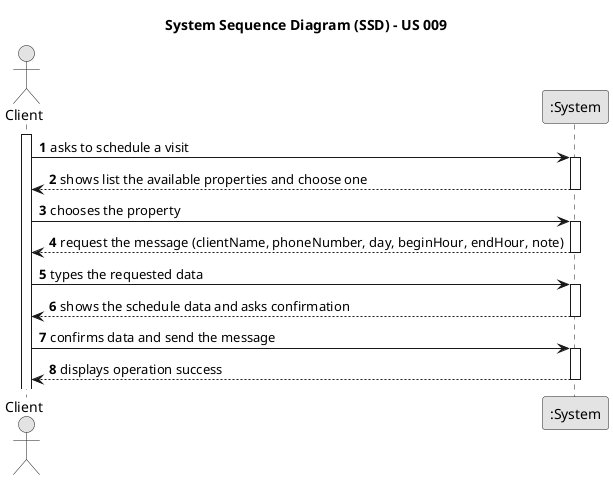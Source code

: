 @startuml
skinparam monochrome true
skinparam packageStyle rectangle
skinparam shadowing false

title System Sequence Diagram (SSD) - US 009

autonumber

actor "Client" as client
participant ":System" as system

activate client

    client -> system : asks to schedule a visit
    activate system

        system --> client : shows list the available properties and choose one
    deactivate system

    client -> system : chooses the property
    activate system

        system --> client :  request the message (clientName, phoneNumber, day, beginHour, endHour, note)
    deactivate system

    client -> system : types the requested data
    activate system

        system --> client : shows the schedule data and asks confirmation
    deactivate system

    client -> system : confirms data and send the message
    activate system

        system --> client : displays operation success
    deactivate system

@enduml